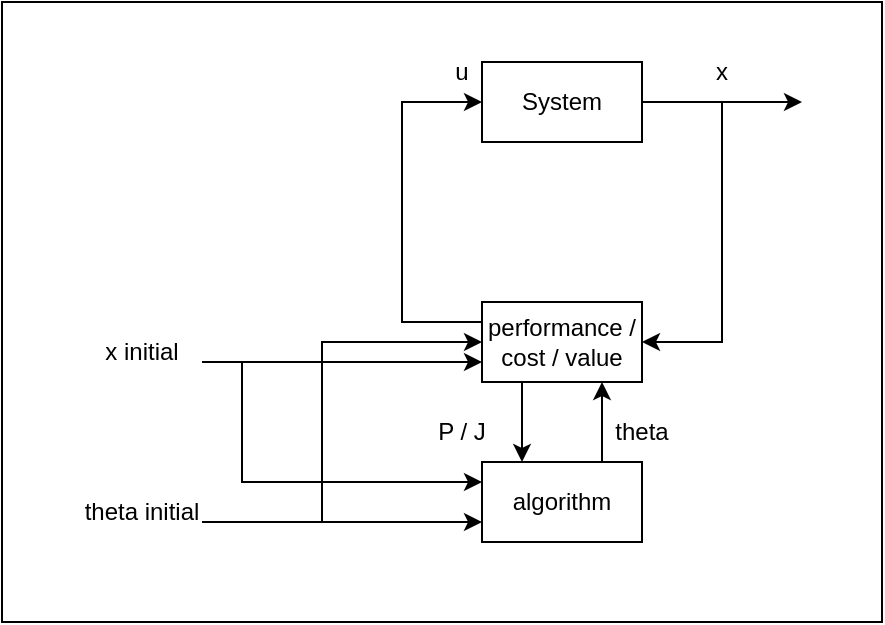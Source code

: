 <mxfile version="23.0.2" type="device" pages="3">
  <diagram name="Plant" id="ihxAGzubShbu-TSEwlbW">
    <mxGraphModel dx="1098" dy="826" grid="1" gridSize="10" guides="1" tooltips="1" connect="1" arrows="1" fold="1" page="1" pageScale="1" pageWidth="850" pageHeight="1100" math="0" shadow="0">
      <root>
        <mxCell id="0" />
        <mxCell id="1" parent="0" />
        <mxCell id="Bwy4fofsBDeQpx-u4jPV-1" value="System" style="rounded=0;whiteSpace=wrap;html=1;" parent="1" vertex="1">
          <mxGeometry x="440" y="200" width="80" height="40" as="geometry" />
        </mxCell>
        <mxCell id="Bwy4fofsBDeQpx-u4jPV-2" value="performance / cost / value" style="rounded=0;whiteSpace=wrap;html=1;" parent="1" vertex="1">
          <mxGeometry x="440" y="320" width="80" height="40" as="geometry" />
        </mxCell>
        <mxCell id="Bwy4fofsBDeQpx-u4jPV-3" value="algorithm" style="rounded=0;whiteSpace=wrap;html=1;" parent="1" vertex="1">
          <mxGeometry x="440" y="400" width="80" height="40" as="geometry" />
        </mxCell>
        <mxCell id="Bwy4fofsBDeQpx-u4jPV-7" value="" style="endArrow=classic;html=1;rounded=0;exitX=1;exitY=0.5;exitDx=0;exitDy=0;entryX=1;entryY=0.5;entryDx=0;entryDy=0;" parent="1" source="Bwy4fofsBDeQpx-u4jPV-1" target="Bwy4fofsBDeQpx-u4jPV-2" edge="1">
          <mxGeometry width="50" height="50" relative="1" as="geometry">
            <mxPoint x="590" y="240" as="sourcePoint" />
            <mxPoint x="640" y="190" as="targetPoint" />
            <Array as="points">
              <mxPoint x="560" y="220" />
              <mxPoint x="560" y="340" />
            </Array>
          </mxGeometry>
        </mxCell>
        <mxCell id="Bwy4fofsBDeQpx-u4jPV-8" value="" style="endArrow=classic;html=1;rounded=0;entryX=0;entryY=0.5;entryDx=0;entryDy=0;exitX=0;exitY=0.25;exitDx=0;exitDy=0;" parent="1" source="Bwy4fofsBDeQpx-u4jPV-2" target="Bwy4fofsBDeQpx-u4jPV-1" edge="1">
          <mxGeometry width="50" height="50" relative="1" as="geometry">
            <mxPoint x="400" y="270" as="sourcePoint" />
            <mxPoint x="450" y="220" as="targetPoint" />
            <Array as="points">
              <mxPoint x="400" y="330" />
              <mxPoint x="400" y="220" />
            </Array>
          </mxGeometry>
        </mxCell>
        <mxCell id="Bwy4fofsBDeQpx-u4jPV-10" value="u" style="text;html=1;strokeColor=none;fillColor=none;align=center;verticalAlign=middle;whiteSpace=wrap;rounded=0;" parent="1" vertex="1">
          <mxGeometry x="400" y="190" width="60" height="30" as="geometry" />
        </mxCell>
        <mxCell id="Bwy4fofsBDeQpx-u4jPV-11" value="x" style="text;html=1;strokeColor=none;fillColor=none;align=center;verticalAlign=middle;whiteSpace=wrap;rounded=0;" parent="1" vertex="1">
          <mxGeometry x="530" y="190" width="60" height="30" as="geometry" />
        </mxCell>
        <mxCell id="Bwy4fofsBDeQpx-u4jPV-12" value="" style="endArrow=classic;html=1;rounded=0;" parent="1" edge="1">
          <mxGeometry width="50" height="50" relative="1" as="geometry">
            <mxPoint x="560" y="220" as="sourcePoint" />
            <mxPoint x="600" y="220" as="targetPoint" />
          </mxGeometry>
        </mxCell>
        <mxCell id="Bwy4fofsBDeQpx-u4jPV-13" value="" style="endArrow=classic;html=1;rounded=0;entryX=0.75;entryY=1;entryDx=0;entryDy=0;exitX=0.75;exitY=0;exitDx=0;exitDy=0;" parent="1" source="Bwy4fofsBDeQpx-u4jPV-3" target="Bwy4fofsBDeQpx-u4jPV-2" edge="1">
          <mxGeometry width="50" height="50" relative="1" as="geometry">
            <mxPoint x="500" y="400" as="sourcePoint" />
            <mxPoint x="500" y="360" as="targetPoint" />
          </mxGeometry>
        </mxCell>
        <mxCell id="Bwy4fofsBDeQpx-u4jPV-14" value="theta" style="text;html=1;strokeColor=none;fillColor=none;align=center;verticalAlign=middle;whiteSpace=wrap;rounded=0;" parent="1" vertex="1">
          <mxGeometry x="490" y="370" width="60" height="30" as="geometry" />
        </mxCell>
        <mxCell id="Bwy4fofsBDeQpx-u4jPV-15" value="" style="endArrow=classic;html=1;rounded=0;entryX=0.25;entryY=0;entryDx=0;entryDy=0;exitX=0.25;exitY=1;exitDx=0;exitDy=0;" parent="1" source="Bwy4fofsBDeQpx-u4jPV-2" target="Bwy4fofsBDeQpx-u4jPV-3" edge="1">
          <mxGeometry width="50" height="50" relative="1" as="geometry">
            <mxPoint x="455" y="370" as="sourcePoint" />
            <mxPoint x="405" y="420" as="targetPoint" />
          </mxGeometry>
        </mxCell>
        <mxCell id="Bwy4fofsBDeQpx-u4jPV-16" value="P / J" style="text;html=1;strokeColor=none;fillColor=none;align=center;verticalAlign=middle;whiteSpace=wrap;rounded=0;" parent="1" vertex="1">
          <mxGeometry x="400" y="370" width="60" height="30" as="geometry" />
        </mxCell>
        <mxCell id="Bwy4fofsBDeQpx-u4jPV-18" value="" style="endArrow=classic;html=1;rounded=0;entryX=0;entryY=0.75;entryDx=0;entryDy=0;" parent="1" target="Bwy4fofsBDeQpx-u4jPV-3" edge="1">
          <mxGeometry width="50" height="50" relative="1" as="geometry">
            <mxPoint x="300" y="430" as="sourcePoint" />
            <mxPoint x="370" y="410" as="targetPoint" />
            <Array as="points">
              <mxPoint x="360" y="430" />
            </Array>
          </mxGeometry>
        </mxCell>
        <mxCell id="Bwy4fofsBDeQpx-u4jPV-19" value="" style="endArrow=classic;html=1;rounded=0;entryX=0;entryY=0.5;entryDx=0;entryDy=0;" parent="1" target="Bwy4fofsBDeQpx-u4jPV-2" edge="1">
          <mxGeometry width="50" height="50" relative="1" as="geometry">
            <mxPoint x="360" y="430" as="sourcePoint" />
            <mxPoint x="390" y="340" as="targetPoint" />
            <Array as="points">
              <mxPoint x="360" y="340" />
            </Array>
          </mxGeometry>
        </mxCell>
        <mxCell id="Bwy4fofsBDeQpx-u4jPV-20" value="" style="endArrow=classic;html=1;rounded=0;entryX=0;entryY=0.75;entryDx=0;entryDy=0;" parent="1" target="Bwy4fofsBDeQpx-u4jPV-2" edge="1">
          <mxGeometry width="50" height="50" relative="1" as="geometry">
            <mxPoint x="320" y="350" as="sourcePoint" />
            <mxPoint x="430" y="350" as="targetPoint" />
            <Array as="points" />
          </mxGeometry>
        </mxCell>
        <mxCell id="Bwy4fofsBDeQpx-u4jPV-21" value="" style="endArrow=classic;html=1;rounded=0;entryX=0;entryY=0.25;entryDx=0;entryDy=0;" parent="1" target="Bwy4fofsBDeQpx-u4jPV-3" edge="1">
          <mxGeometry width="50" height="50" relative="1" as="geometry">
            <mxPoint x="300" y="350" as="sourcePoint" />
            <mxPoint x="440" y="410" as="targetPoint" />
            <Array as="points">
              <mxPoint x="320" y="350" />
              <mxPoint x="320" y="410" />
            </Array>
          </mxGeometry>
        </mxCell>
        <mxCell id="Bwy4fofsBDeQpx-u4jPV-22" value="x initial" style="text;html=1;strokeColor=none;fillColor=none;align=center;verticalAlign=middle;whiteSpace=wrap;rounded=0;" parent="1" vertex="1">
          <mxGeometry x="240" y="330" width="60" height="30" as="geometry" />
        </mxCell>
        <mxCell id="Bwy4fofsBDeQpx-u4jPV-23" value="theta initial" style="text;html=1;strokeColor=none;fillColor=none;align=center;verticalAlign=middle;whiteSpace=wrap;rounded=0;" parent="1" vertex="1">
          <mxGeometry x="240" y="410" width="60" height="30" as="geometry" />
        </mxCell>
        <mxCell id="iQqW6SSRuvkUGBbJ-FG--1" value="" style="rounded=0;whiteSpace=wrap;html=1;fillColor=none;" parent="1" vertex="1">
          <mxGeometry x="200" y="170" width="440" height="310" as="geometry" />
        </mxCell>
      </root>
    </mxGraphModel>
  </diagram>
  <diagram id="6vVM6GKEMtXcj24UkQk7" name="Classes">
    <mxGraphModel dx="1569" dy="1180" grid="1" gridSize="10" guides="1" tooltips="1" connect="1" arrows="1" fold="1" page="1" pageScale="1" pageWidth="850" pageHeight="1100" math="0" shadow="0">
      <root>
        <mxCell id="0" />
        <mxCell id="1" parent="0" />
        <mxCell id="fYd1chfewiqlS_mzUBW2-8" value="SystemModel" style="swimlane;childLayout=stackLayout;horizontal=1;startSize=50;horizontalStack=0;rounded=1;fontSize=14;fontStyle=0;strokeWidth=2;resizeParent=0;resizeLast=1;shadow=0;dashed=0;align=center;arcSize=4;whiteSpace=wrap;html=1;" parent="1" vertex="1">
          <mxGeometry x="645" y="810" width="160" height="160" as="geometry" />
        </mxCell>
        <mxCell id="fYd1chfewiqlS_mzUBW2-9" value="+Parameter K&lt;br&gt;+Parameter M&lt;br&gt;+Parameter C&lt;br&gt;&lt;br&gt;+dxCalculate()&lt;br&gt;+u2()&lt;br&gt;+u3()" style="align=left;strokeColor=none;fillColor=none;spacingLeft=4;fontSize=12;verticalAlign=top;resizable=0;rotatable=0;part=1;html=1;" parent="fYd1chfewiqlS_mzUBW2-8" vertex="1">
          <mxGeometry y="50" width="160" height="110" as="geometry" />
        </mxCell>
        <mxCell id="fYd1chfewiqlS_mzUBW2-10" value="displayData" style="swimlane;childLayout=stackLayout;horizontal=1;startSize=50;horizontalStack=0;rounded=1;fontSize=14;fontStyle=0;strokeWidth=2;resizeParent=0;resizeLast=1;shadow=0;dashed=0;align=center;arcSize=4;whiteSpace=wrap;html=1;" parent="1" vertex="1">
          <mxGeometry x="45" y="810" width="160" height="150" as="geometry" />
        </mxCell>
        <mxCell id="fYd1chfewiqlS_mzUBW2-11" value="+Graph Title&lt;br&gt;+Label 1&lt;br&gt;+Label 2&lt;br&gt;+Filename&lt;br&gt;+Data Vector 1&lt;br&gt;+Data Vector 2" style="align=left;strokeColor=none;fillColor=none;spacingLeft=4;fontSize=12;verticalAlign=top;resizable=0;rotatable=0;part=1;html=1;" parent="fYd1chfewiqlS_mzUBW2-10" vertex="1">
          <mxGeometry y="50" width="160" height="100" as="geometry" />
        </mxCell>
        <mxCell id="fYd1chfewiqlS_mzUBW2-12" value="controlAlgorithm" style="swimlane;childLayout=stackLayout;horizontal=1;startSize=50;horizontalStack=0;rounded=1;fontSize=14;fontStyle=0;strokeWidth=2;resizeParent=0;resizeLast=1;shadow=0;dashed=0;align=center;arcSize=4;whiteSpace=wrap;html=1;" parent="1" vertex="1">
          <mxGeometry x="340" y="310" width="160" height="130" as="geometry" />
        </mxCell>
        <mxCell id="fYd1chfewiqlS_mzUBW2-13" value="+Number of Theta Parameters&lt;br&gt;+Selected Algorithm&lt;br&gt;+Sensitivity Analysis (Y/N)&lt;br&gt;+theta&lt;br&gt;+State Space Variables x" style="align=left;strokeColor=none;fillColor=none;spacingLeft=4;fontSize=12;verticalAlign=top;resizable=0;rotatable=0;part=1;html=1;" parent="fYd1chfewiqlS_mzUBW2-12" vertex="1">
          <mxGeometry y="50" width="160" height="80" as="geometry" />
        </mxCell>
        <mxCell id="fYd1chfewiqlS_mzUBW2-14" value="FD" style="swimlane;childLayout=stackLayout;horizontal=1;startSize=50;horizontalStack=0;rounded=1;fontSize=14;fontStyle=0;strokeWidth=2;resizeParent=0;resizeLast=1;shadow=0;dashed=0;align=center;arcSize=4;whiteSpace=wrap;html=1;" parent="1" vertex="1">
          <mxGeometry x="45" y="510" width="160" height="160" as="geometry" />
        </mxCell>
        <mxCell id="fYd1chfewiqlS_mzUBW2-15" value="+Parameter Hetta&lt;br&gt;+Parameter Delta Theta&lt;br&gt;&lt;br&gt;+runAlgorithm()&lt;br&gt;+sensitivityAnalyzer()&lt;br&gt;+finiteDifferernces()&lt;br&gt;+performance()" style="align=left;strokeColor=none;fillColor=none;spacingLeft=4;fontSize=12;verticalAlign=top;resizable=0;rotatable=0;part=1;html=1;" parent="fYd1chfewiqlS_mzUBW2-14" vertex="1">
          <mxGeometry y="50" width="160" height="110" as="geometry" />
        </mxCell>
        <mxCell id="fYd1chfewiqlS_mzUBW2-16" value="SPSA" style="swimlane;childLayout=stackLayout;horizontal=1;startSize=50;horizontalStack=0;rounded=1;fontSize=14;fontStyle=0;strokeWidth=2;resizeParent=0;resizeLast=1;shadow=0;dashed=0;align=center;arcSize=4;whiteSpace=wrap;html=1;" parent="1" vertex="1">
          <mxGeometry x="245" y="510" width="160" height="220" as="geometry" />
        </mxCell>
        <mxCell id="fYd1chfewiqlS_mzUBW2-17" value="+Parameter Betta&lt;br&gt;+Parameter Gamma&lt;br&gt;+Parameter Alpha&lt;br style=&quot;border-color: var(--border-color);&quot;&gt;+Parameter A&lt;br&gt;+Parameter a&lt;br style=&quot;border-color: var(--border-color);&quot;&gt;+Parameter p&lt;br style=&quot;border-color: var(--border-color);&quot;&gt;&lt;br style=&quot;border-color: var(--border-color);&quot;&gt;+runAlgorithm()&lt;br style=&quot;border-color: var(--border-color);&quot;&gt;+sensitivityAnalyzer()&lt;br style=&quot;border-color: var(--border-color);&quot;&gt;+spsa()&lt;br style=&quot;border-color: var(--border-color);&quot;&gt;+performance()" style="align=left;strokeColor=none;fillColor=none;spacingLeft=4;fontSize=12;verticalAlign=top;resizable=0;rotatable=0;part=1;html=1;" parent="fYd1chfewiqlS_mzUBW2-16" vertex="1">
          <mxGeometry y="50" width="160" height="170" as="geometry" />
        </mxCell>
        <mxCell id="fYd1chfewiqlS_mzUBW2-18" value="LQR" style="swimlane;childLayout=stackLayout;horizontal=1;startSize=50;horizontalStack=0;rounded=1;fontSize=14;fontStyle=0;strokeWidth=2;resizeParent=0;resizeLast=1;shadow=0;dashed=0;align=center;arcSize=4;whiteSpace=wrap;html=1;" parent="1" vertex="1">
          <mxGeometry x="445" y="510" width="160" height="150" as="geometry" />
        </mxCell>
        <mxCell id="fYd1chfewiqlS_mzUBW2-19" value="+Matrix Q&lt;br&gt;+Matrix R&lt;br&gt;&lt;br&gt;+runAlgorithm()&lt;br&gt;+riccati()&lt;br&gt;+cost()" style="align=left;strokeColor=none;fillColor=none;spacingLeft=4;fontSize=12;verticalAlign=top;resizable=0;rotatable=0;part=1;html=1;" parent="fYd1chfewiqlS_mzUBW2-18" vertex="1">
          <mxGeometry y="50" width="160" height="100" as="geometry" />
        </mxCell>
        <mxCell id="fYd1chfewiqlS_mzUBW2-20" value="AC" style="swimlane;childLayout=stackLayout;horizontal=1;startSize=50;horizontalStack=0;rounded=1;fontSize=14;fontStyle=0;strokeWidth=2;resizeParent=0;resizeLast=1;shadow=0;dashed=0;align=center;arcSize=4;whiteSpace=wrap;html=1;" parent="1" vertex="1">
          <mxGeometry x="645" y="510" width="160" height="180" as="geometry" />
        </mxCell>
        <mxCell id="fYd1chfewiqlS_mzUBW2-21" value="+Parameter Gamma&lt;br style=&quot;border-color: var(--border-color);&quot;&gt;+Parameter k1&lt;br style=&quot;border-color: var(--border-color);&quot;&gt;+Parameter k2&lt;br style=&quot;border-color: var(--border-color);&quot;&gt;&lt;br style=&quot;border-color: var(--border-color);&quot;&gt;+runAlgorithm()&lt;br style=&quot;border-color: var(--border-color);&quot;&gt;+sensitivityAnalyzer()&lt;br style=&quot;border-color: var(--border-color);&quot;&gt;+adaptiveControl()&lt;br style=&quot;border-color: var(--border-color);&quot;&gt;+value()" style="align=left;strokeColor=none;fillColor=none;spacingLeft=4;fontSize=12;verticalAlign=top;resizable=0;rotatable=0;part=1;html=1;" parent="fYd1chfewiqlS_mzUBW2-20" vertex="1">
          <mxGeometry y="50" width="160" height="130" as="geometry" />
        </mxCell>
        <mxCell id="fYd1chfewiqlS_mzUBW2-22" value="" style="endArrow=classic;html=1;rounded=0;entryX=0.5;entryY=0;entryDx=0;entryDy=0;exitX=0.5;exitY=1;exitDx=0;exitDy=0;" parent="1" source="fYd1chfewiqlS_mzUBW2-13" target="fYd1chfewiqlS_mzUBW2-14" edge="1">
          <mxGeometry width="50" height="50" relative="1" as="geometry">
            <mxPoint x="245" y="430" as="sourcePoint" />
            <mxPoint x="295" y="380" as="targetPoint" />
            <Array as="points">
              <mxPoint x="420" y="470" />
              <mxPoint x="125" y="470" />
            </Array>
          </mxGeometry>
        </mxCell>
        <mxCell id="fYd1chfewiqlS_mzUBW2-23" value="" style="endArrow=classic;html=1;rounded=0;entryX=0.5;entryY=0;entryDx=0;entryDy=0;" parent="1" target="fYd1chfewiqlS_mzUBW2-16" edge="1">
          <mxGeometry width="50" height="50" relative="1" as="geometry">
            <mxPoint x="325" y="470" as="sourcePoint" />
            <mxPoint x="285" y="390" as="targetPoint" />
          </mxGeometry>
        </mxCell>
        <mxCell id="fYd1chfewiqlS_mzUBW2-24" value="" style="endArrow=classic;html=1;rounded=0;entryX=0.5;entryY=0;entryDx=0;entryDy=0;" parent="1" target="fYd1chfewiqlS_mzUBW2-20" edge="1">
          <mxGeometry width="50" height="50" relative="1" as="geometry">
            <mxPoint x="415" y="470" as="sourcePoint" />
            <mxPoint x="714.66" y="500" as="targetPoint" />
            <Array as="points">
              <mxPoint x="725" y="470" />
            </Array>
          </mxGeometry>
        </mxCell>
        <mxCell id="fYd1chfewiqlS_mzUBW2-25" value="" style="endArrow=classic;html=1;rounded=0;entryX=0.5;entryY=0;entryDx=0;entryDy=0;" parent="1" target="fYd1chfewiqlS_mzUBW2-18" edge="1">
          <mxGeometry width="50" height="50" relative="1" as="geometry">
            <mxPoint x="525" y="470" as="sourcePoint" />
            <mxPoint x="514.66" y="490" as="targetPoint" />
          </mxGeometry>
        </mxCell>
        <mxCell id="fYd1chfewiqlS_mzUBW2-26" value="plant" style="swimlane;childLayout=stackLayout;horizontal=1;startSize=50;horizontalStack=0;rounded=1;fontSize=14;fontStyle=0;strokeWidth=2;resizeParent=0;resizeLast=1;shadow=0;dashed=0;align=center;arcSize=4;whiteSpace=wrap;html=1;" parent="1" vertex="1">
          <mxGeometry x="345" y="120" width="160" height="120" as="geometry" />
        </mxCell>
        <mxCell id="fYd1chfewiqlS_mzUBW2-27" value="+Initial x1,x2&lt;br&gt;+Initial theta1,theta2,theta3&lt;br&gt;&lt;br&gt;+simulatePlant()" style="align=left;strokeColor=none;fillColor=none;spacingLeft=4;fontSize=12;verticalAlign=top;resizable=0;rotatable=0;part=1;html=1;" parent="fYd1chfewiqlS_mzUBW2-26" vertex="1">
          <mxGeometry y="50" width="160" height="70" as="geometry" />
        </mxCell>
        <mxCell id="yz0OpYYK9XRaNA6aPT4L-1" value="" style="endArrow=none;dashed=1;html=1;dashPattern=1 3;strokeWidth=2;rounded=0;" edge="1" parent="1">
          <mxGeometry width="50" height="50" relative="1" as="geometry">
            <mxPoint x="65" y="280" as="sourcePoint" />
            <mxPoint x="785" y="280" as="targetPoint" />
          </mxGeometry>
        </mxCell>
        <mxCell id="yz0OpYYK9XRaNA6aPT4L-2" value="" style="endArrow=none;dashed=1;html=1;dashPattern=1 3;strokeWidth=2;rounded=0;" edge="1" parent="1">
          <mxGeometry width="50" height="50" relative="1" as="geometry">
            <mxPoint x="65" y="770" as="sourcePoint" />
            <mxPoint x="785" y="770" as="targetPoint" />
          </mxGeometry>
        </mxCell>
        <mxCell id="yz0OpYYK9XRaNA6aPT4L-3" value="Abstraction Level 1" style="text;html=1;strokeColor=none;fillColor=none;align=center;verticalAlign=middle;whiteSpace=wrap;rounded=0;" vertex="1" parent="1">
          <mxGeometry x="65" y="250" width="120" height="30" as="geometry" />
        </mxCell>
        <mxCell id="yz0OpYYK9XRaNA6aPT4L-4" value="Abstraction Level 2" style="text;html=1;strokeColor=none;fillColor=none;align=center;verticalAlign=middle;whiteSpace=wrap;rounded=0;" vertex="1" parent="1">
          <mxGeometry x="65" y="740" width="120" height="30" as="geometry" />
        </mxCell>
        <mxCell id="yz0OpYYK9XRaNA6aPT4L-5" value="" style="endArrow=none;dashed=1;html=1;dashPattern=1 3;strokeWidth=2;rounded=0;" edge="1" parent="1">
          <mxGeometry width="50" height="50" relative="1" as="geometry">
            <mxPoint x="65" y="80" as="sourcePoint" />
            <mxPoint x="785" y="80" as="targetPoint" />
          </mxGeometry>
        </mxCell>
        <mxCell id="yz0OpYYK9XRaNA6aPT4L-6" value="Abstraction Level 0 - Top" style="text;html=1;strokeColor=none;fillColor=none;align=center;verticalAlign=middle;whiteSpace=wrap;rounded=0;" vertex="1" parent="1">
          <mxGeometry x="65" y="50" width="145" height="30" as="geometry" />
        </mxCell>
        <mxCell id="yz0OpYYK9XRaNA6aPT4L-8" value="" style="endArrow=classic;html=1;rounded=0;" edge="1" parent="1">
          <mxGeometry width="50" height="50" relative="1" as="geometry">
            <mxPoint x="720" y="40" as="sourcePoint" />
            <mxPoint x="720" y="320" as="targetPoint" />
          </mxGeometry>
        </mxCell>
        <mxCell id="yz0OpYYK9XRaNA6aPT4L-9" value="Access Direction" style="text;html=1;strokeColor=none;fillColor=none;align=center;verticalAlign=middle;whiteSpace=wrap;rounded=0;" vertex="1" parent="1">
          <mxGeometry x="690" y="10" width="60" height="30" as="geometry" />
        </mxCell>
      </root>
    </mxGraphModel>
  </diagram>
  <diagram name="HDL" id="2LQ7w4pICQxB9Y3Mj8rO">
    <mxGraphModel dx="915" dy="688" grid="1" gridSize="10" guides="1" tooltips="1" connect="1" arrows="1" fold="1" page="1" pageScale="1" pageWidth="850" pageHeight="1100" math="0" shadow="0">
      <root>
        <mxCell id="-Ytg-xtfupnZjvxslYS9-0" />
        <mxCell id="-Ytg-xtfupnZjvxslYS9-1" parent="-Ytg-xtfupnZjvxslYS9-0" />
        <mxCell id="-Ytg-xtfupnZjvxslYS9-2" value="Time varing Analog Model of the System" style="rounded=0;whiteSpace=wrap;html=1;fillColor=none;align=left;" vertex="1" parent="-Ytg-xtfupnZjvxslYS9-1">
          <mxGeometry x="400" y="200" width="120" height="40" as="geometry" />
        </mxCell>
        <mxCell id="-Ytg-xtfupnZjvxslYS9-4" value="digital controller" style="rounded=0;whiteSpace=wrap;html=1;" vertex="1" parent="-Ytg-xtfupnZjvxslYS9-1">
          <mxGeometry x="420" y="360" width="80" height="80" as="geometry" />
        </mxCell>
        <mxCell id="-Ytg-xtfupnZjvxslYS9-5" value="" style="endArrow=classic;html=1;rounded=0;entryX=0.5;entryY=0;entryDx=0;entryDy=0;exitX=1;exitY=0.5;exitDx=0;exitDy=0;" edge="1" parent="-Ytg-xtfupnZjvxslYS9-1" source="-Ytg-xtfupnZjvxslYS9-2" target="yzvqXH9MR72SxhbRhRqV-2">
          <mxGeometry width="50" height="50" relative="1" as="geometry">
            <mxPoint x="630" y="250" as="sourcePoint" />
            <mxPoint x="620" y="380" as="targetPoint" />
            <Array as="points">
              <mxPoint x="640" y="220" />
              <mxPoint x="640" y="400" />
            </Array>
          </mxGeometry>
        </mxCell>
        <mxCell id="-Ytg-xtfupnZjvxslYS9-6" value="" style="endArrow=classic;html=1;rounded=0;exitX=0.5;exitY=1;exitDx=0;exitDy=0;entryX=0;entryY=0.5;entryDx=0;entryDy=0;" edge="1" parent="-Ytg-xtfupnZjvxslYS9-1" source="yzvqXH9MR72SxhbRhRqV-1" target="-Ytg-xtfupnZjvxslYS9-2">
          <mxGeometry width="50" height="50" relative="1" as="geometry">
            <mxPoint x="340" y="400" as="sourcePoint" />
            <mxPoint x="320" y="290" as="targetPoint" />
            <Array as="points">
              <mxPoint x="280" y="400" />
              <mxPoint x="280" y="220" />
            </Array>
          </mxGeometry>
        </mxCell>
        <mxCell id="-Ytg-xtfupnZjvxslYS9-7" value="u(t)" style="text;html=1;strokeColor=none;fillColor=none;align=center;verticalAlign=middle;whiteSpace=wrap;rounded=0;" vertex="1" parent="-Ytg-xtfupnZjvxslYS9-1">
          <mxGeometry x="240" y="280" width="40" height="40" as="geometry" />
        </mxCell>
        <mxCell id="-Ytg-xtfupnZjvxslYS9-8" value="V(t)" style="text;html=1;strokeColor=none;fillColor=none;align=center;verticalAlign=middle;whiteSpace=wrap;rounded=0;" vertex="1" parent="-Ytg-xtfupnZjvxslYS9-1">
          <mxGeometry x="620" y="180" width="40" height="40" as="geometry" />
        </mxCell>
        <mxCell id="-Ytg-xtfupnZjvxslYS9-9" value="" style="endArrow=classic;html=1;rounded=0;" edge="1" parent="-Ytg-xtfupnZjvxslYS9-1">
          <mxGeometry width="50" height="50" relative="1" as="geometry">
            <mxPoint x="640" y="220.0" as="sourcePoint" />
            <mxPoint x="680" y="220.0" as="targetPoint" />
          </mxGeometry>
        </mxCell>
        <mxCell id="-Ytg-xtfupnZjvxslYS9-12" value="" style="endArrow=none;html=1;rounded=0;entryX=0.5;entryY=0;entryDx=0;entryDy=0;exitX=0;exitY=0.5;exitDx=0;exitDy=0;endFill=0;" edge="1" parent="-Ytg-xtfupnZjvxslYS9-1" source="-Ytg-xtfupnZjvxslYS9-4" target="yzvqXH9MR72SxhbRhRqV-1">
          <mxGeometry width="50" height="50" relative="1" as="geometry">
            <mxPoint x="420.29" y="460" as="sourcePoint" />
            <mxPoint x="420.0" y="490" as="targetPoint" />
          </mxGeometry>
        </mxCell>
        <mxCell id="yzvqXH9MR72SxhbRhRqV-1" value="ADC" style="shape=offPageConnector;whiteSpace=wrap;html=1;rotation=0;direction=south;" vertex="1" parent="-Ytg-xtfupnZjvxslYS9-1">
          <mxGeometry x="320" y="360" width="80" height="80" as="geometry" />
        </mxCell>
        <mxCell id="yzvqXH9MR72SxhbRhRqV-2" value="ADC" style="shape=offPageConnector;whiteSpace=wrap;html=1;rotation=0;direction=south;flipV=0;flipH=1;" vertex="1" parent="-Ytg-xtfupnZjvxslYS9-1">
          <mxGeometry x="520" y="360" width="80" height="80" as="geometry" />
        </mxCell>
        <mxCell id="yzvqXH9MR72SxhbRhRqV-3" value="" style="endArrow=none;html=1;rounded=0;entryX=0;entryY=0.25;entryDx=0;entryDy=0;exitX=0.25;exitY=0;exitDx=0;exitDy=0;" edge="1" parent="-Ytg-xtfupnZjvxslYS9-1" source="yzvqXH9MR72SxhbRhRqV-1" target="-Ytg-xtfupnZjvxslYS9-4">
          <mxGeometry width="50" height="50" relative="1" as="geometry">
            <mxPoint x="410" y="410" as="sourcePoint" />
            <mxPoint x="410" y="390" as="targetPoint" />
          </mxGeometry>
        </mxCell>
        <mxCell id="yzvqXH9MR72SxhbRhRqV-4" value="" style="endArrow=none;html=1;rounded=0;entryX=0;entryY=0.25;entryDx=0;entryDy=0;exitX=0.25;exitY=0;exitDx=0;exitDy=0;" edge="1" parent="-Ytg-xtfupnZjvxslYS9-1">
          <mxGeometry width="50" height="50" relative="1" as="geometry">
            <mxPoint x="400" y="430" as="sourcePoint" />
            <mxPoint x="420" y="430" as="targetPoint" />
          </mxGeometry>
        </mxCell>
        <mxCell id="yzvqXH9MR72SxhbRhRqV-5" value="" style="endArrow=none;dashed=1;html=1;dashPattern=1 3;strokeWidth=2;rounded=0;" edge="1" parent="-Ytg-xtfupnZjvxslYS9-1">
          <mxGeometry width="50" height="50" relative="1" as="geometry">
            <mxPoint x="410" y="420" as="sourcePoint" />
            <mxPoint x="410" y="400" as="targetPoint" />
          </mxGeometry>
        </mxCell>
        <mxCell id="yzvqXH9MR72SxhbRhRqV-6" value="" style="endArrow=none;html=1;rounded=0;entryX=0;entryY=0.25;entryDx=0;entryDy=0;exitX=0.25;exitY=0;exitDx=0;exitDy=0;" edge="1" parent="-Ytg-xtfupnZjvxslYS9-1">
          <mxGeometry width="50" height="50" relative="1" as="geometry">
            <mxPoint x="400" y="390" as="sourcePoint" />
            <mxPoint x="420" y="390" as="targetPoint" />
          </mxGeometry>
        </mxCell>
        <mxCell id="yzvqXH9MR72SxhbRhRqV-7" value="" style="endArrow=none;html=1;rounded=0;entryX=0;entryY=0.25;entryDx=0;entryDy=0;exitX=0.25;exitY=0;exitDx=0;exitDy=0;" edge="1" parent="-Ytg-xtfupnZjvxslYS9-1">
          <mxGeometry width="50" height="50" relative="1" as="geometry">
            <mxPoint x="400" y="370" as="sourcePoint" />
            <mxPoint x="420" y="370" as="targetPoint" />
          </mxGeometry>
        </mxCell>
        <mxCell id="yzvqXH9MR72SxhbRhRqV-8" value="" style="endArrow=none;html=1;rounded=0;entryX=0.5;entryY=0;entryDx=0;entryDy=0;exitX=0;exitY=0.5;exitDx=0;exitDy=0;endFill=0;" edge="1" parent="-Ytg-xtfupnZjvxslYS9-1">
          <mxGeometry width="50" height="50" relative="1" as="geometry">
            <mxPoint x="520" y="399.9" as="sourcePoint" />
            <mxPoint x="500" y="399.9" as="targetPoint" />
          </mxGeometry>
        </mxCell>
        <mxCell id="yzvqXH9MR72SxhbRhRqV-9" value="" style="endArrow=none;html=1;rounded=0;entryX=0;entryY=0.25;entryDx=0;entryDy=0;exitX=0.25;exitY=0;exitDx=0;exitDy=0;" edge="1" parent="-Ytg-xtfupnZjvxslYS9-1">
          <mxGeometry width="50" height="50" relative="1" as="geometry">
            <mxPoint x="500" y="379.9" as="sourcePoint" />
            <mxPoint x="520" y="379.9" as="targetPoint" />
          </mxGeometry>
        </mxCell>
        <mxCell id="yzvqXH9MR72SxhbRhRqV-10" value="" style="endArrow=none;html=1;rounded=0;entryX=0;entryY=0.25;entryDx=0;entryDy=0;exitX=0.25;exitY=0;exitDx=0;exitDy=0;" edge="1" parent="-Ytg-xtfupnZjvxslYS9-1">
          <mxGeometry width="50" height="50" relative="1" as="geometry">
            <mxPoint x="500" y="429.9" as="sourcePoint" />
            <mxPoint x="520" y="429.9" as="targetPoint" />
          </mxGeometry>
        </mxCell>
        <mxCell id="yzvqXH9MR72SxhbRhRqV-11" value="" style="endArrow=none;dashed=1;html=1;dashPattern=1 3;strokeWidth=2;rounded=0;" edge="1" parent="-Ytg-xtfupnZjvxslYS9-1">
          <mxGeometry width="50" height="50" relative="1" as="geometry">
            <mxPoint x="510" y="419.9" as="sourcePoint" />
            <mxPoint x="510" y="399.9" as="targetPoint" />
          </mxGeometry>
        </mxCell>
        <mxCell id="yzvqXH9MR72SxhbRhRqV-12" value="" style="endArrow=none;html=1;rounded=0;entryX=0;entryY=0.25;entryDx=0;entryDy=0;exitX=0.25;exitY=0;exitDx=0;exitDy=0;" edge="1" parent="-Ytg-xtfupnZjvxslYS9-1">
          <mxGeometry width="50" height="50" relative="1" as="geometry">
            <mxPoint x="500" y="389.9" as="sourcePoint" />
            <mxPoint x="520" y="389.9" as="targetPoint" />
          </mxGeometry>
        </mxCell>
        <mxCell id="yzvqXH9MR72SxhbRhRqV-13" value="" style="endArrow=none;html=1;rounded=0;entryX=0;entryY=0.25;entryDx=0;entryDy=0;exitX=0.25;exitY=0;exitDx=0;exitDy=0;" edge="1" parent="-Ytg-xtfupnZjvxslYS9-1">
          <mxGeometry width="50" height="50" relative="1" as="geometry">
            <mxPoint x="500" y="369.9" as="sourcePoint" />
            <mxPoint x="520" y="369.9" as="targetPoint" />
          </mxGeometry>
        </mxCell>
        <mxCell id="Xl6n87FhAPxou6DJa3cj-1" value="" style="rounded=0;whiteSpace=wrap;html=1;fillColor=none;" vertex="1" parent="-Ytg-xtfupnZjvxslYS9-1">
          <mxGeometry x="200" y="160" width="520" height="320" as="geometry" />
        </mxCell>
      </root>
    </mxGraphModel>
  </diagram>
</mxfile>
